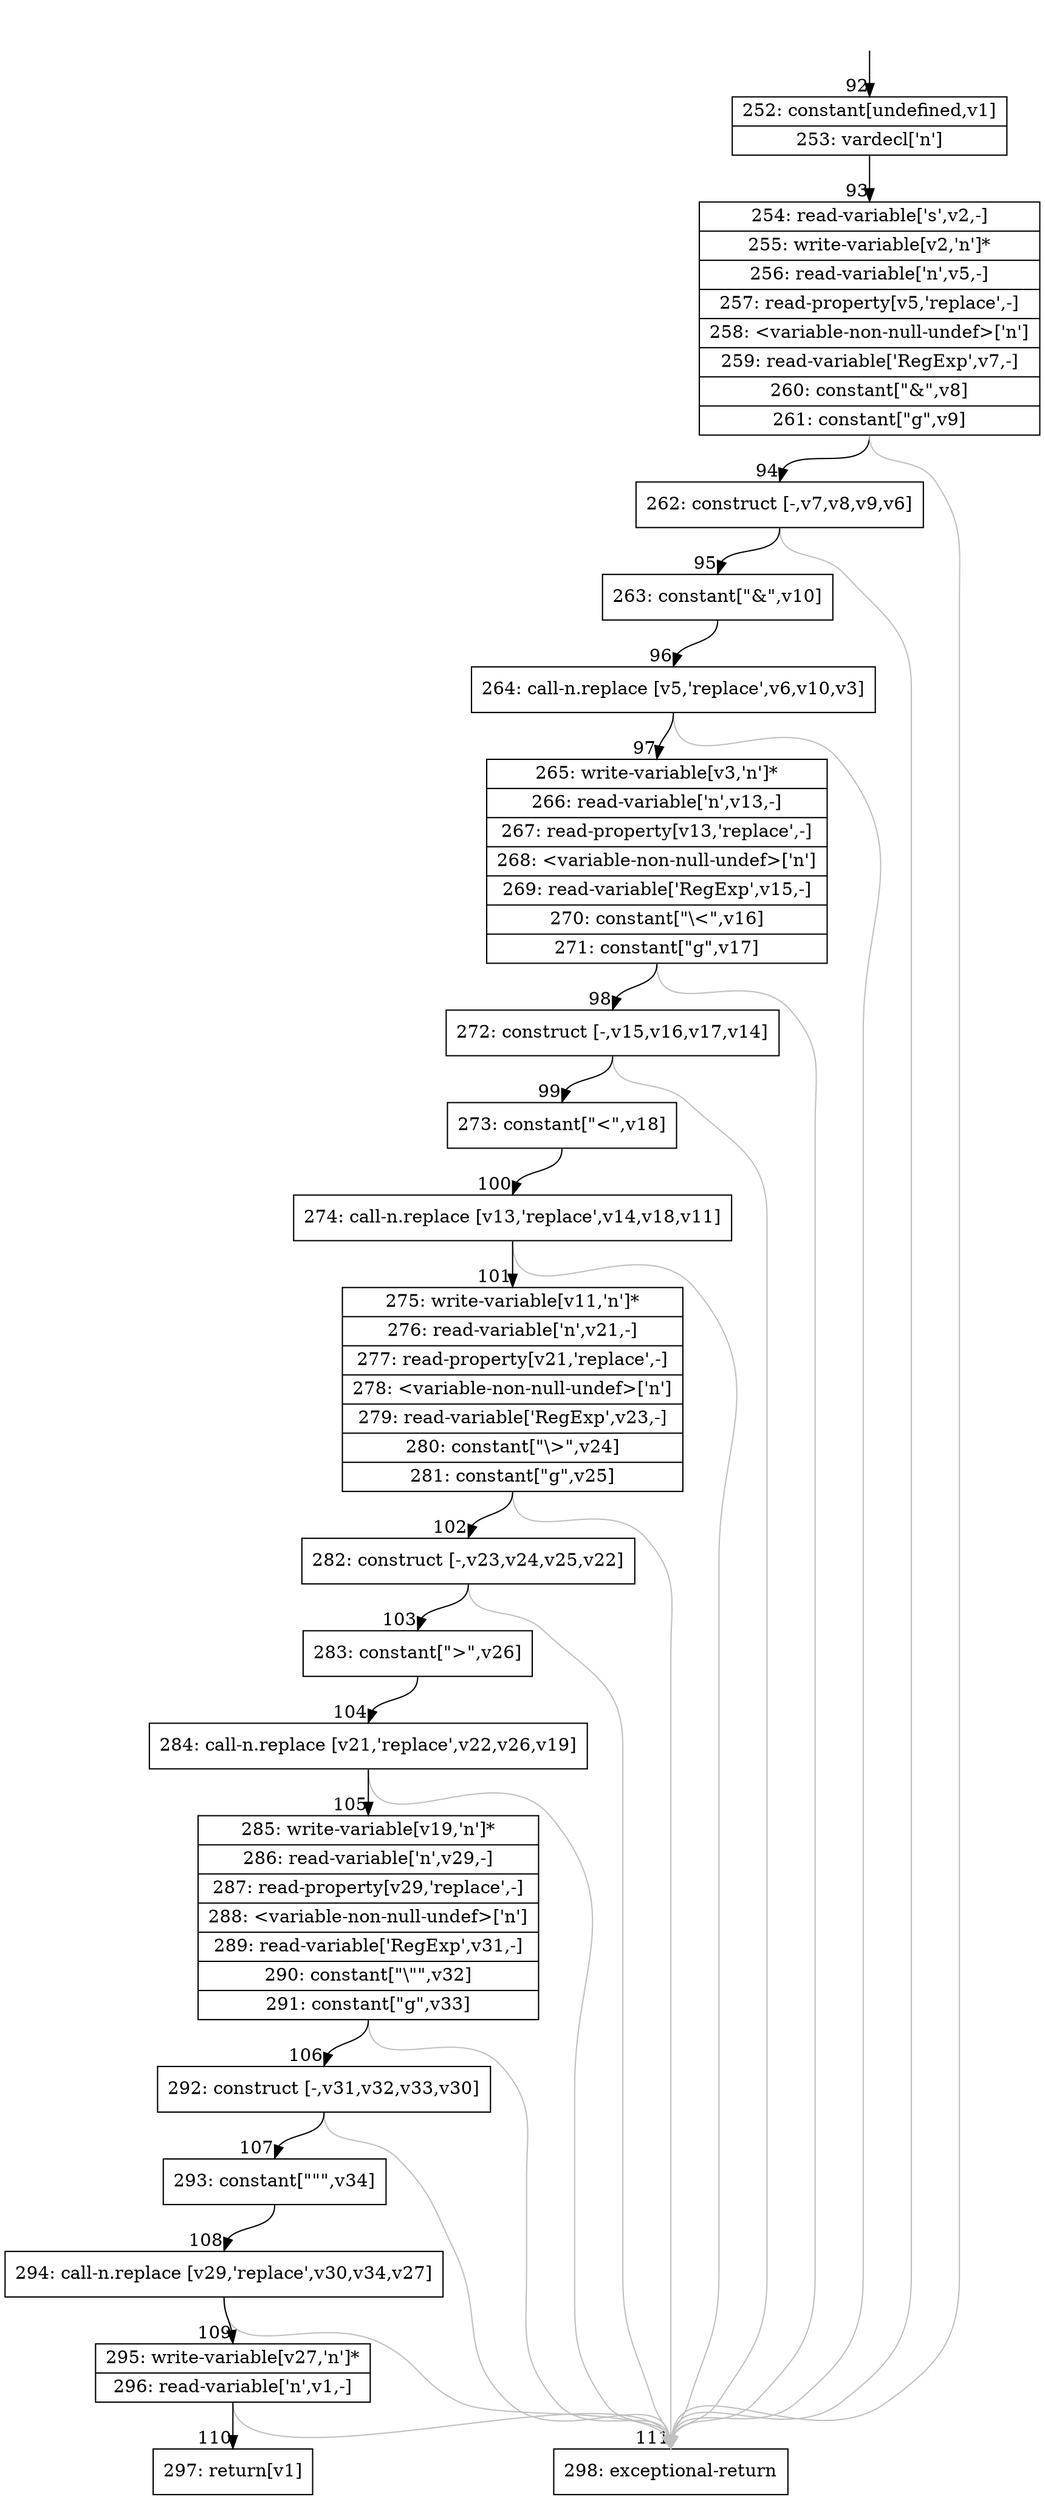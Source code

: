 digraph {
rankdir="TD"
BB_entry14[shape=none,label=""];
BB_entry14 -> BB92 [tailport=s, headport=n, headlabel="    92"]
BB92 [shape=record label="{252: constant[undefined,v1]|253: vardecl['n']}" ] 
BB92 -> BB93 [tailport=s, headport=n, headlabel="      93"]
BB93 [shape=record label="{254: read-variable['s',v2,-]|255: write-variable[v2,'n']*|256: read-variable['n',v5,-]|257: read-property[v5,'replace',-]|258: \<variable-non-null-undef\>['n']|259: read-variable['RegExp',v7,-]|260: constant[\"&\",v8]|261: constant[\"g\",v9]}" ] 
BB93 -> BB94 [tailport=s, headport=n, headlabel="      94"]
BB93 -> BB111 [tailport=s, headport=n, color=gray, headlabel="      111"]
BB94 [shape=record label="{262: construct [-,v7,v8,v9,v6]}" ] 
BB94 -> BB95 [tailport=s, headport=n, headlabel="      95"]
BB94 -> BB111 [tailport=s, headport=n, color=gray]
BB95 [shape=record label="{263: constant[\"&amp;\",v10]}" ] 
BB95 -> BB96 [tailport=s, headport=n, headlabel="      96"]
BB96 [shape=record label="{264: call-n.replace [v5,'replace',v6,v10,v3]}" ] 
BB96 -> BB97 [tailport=s, headport=n, headlabel="      97"]
BB96 -> BB111 [tailport=s, headport=n, color=gray]
BB97 [shape=record label="{265: write-variable[v3,'n']*|266: read-variable['n',v13,-]|267: read-property[v13,'replace',-]|268: \<variable-non-null-undef\>['n']|269: read-variable['RegExp',v15,-]|270: constant[\"\\\<\",v16]|271: constant[\"g\",v17]}" ] 
BB97 -> BB98 [tailport=s, headport=n, headlabel="      98"]
BB97 -> BB111 [tailport=s, headport=n, color=gray]
BB98 [shape=record label="{272: construct [-,v15,v16,v17,v14]}" ] 
BB98 -> BB99 [tailport=s, headport=n, headlabel="      99"]
BB98 -> BB111 [tailport=s, headport=n, color=gray]
BB99 [shape=record label="{273: constant[\"&lt;\",v18]}" ] 
BB99 -> BB100 [tailport=s, headport=n, headlabel="      100"]
BB100 [shape=record label="{274: call-n.replace [v13,'replace',v14,v18,v11]}" ] 
BB100 -> BB101 [tailport=s, headport=n, headlabel="      101"]
BB100 -> BB111 [tailport=s, headport=n, color=gray]
BB101 [shape=record label="{275: write-variable[v11,'n']*|276: read-variable['n',v21,-]|277: read-property[v21,'replace',-]|278: \<variable-non-null-undef\>['n']|279: read-variable['RegExp',v23,-]|280: constant[\"\\\>\",v24]|281: constant[\"g\",v25]}" ] 
BB101 -> BB102 [tailport=s, headport=n, headlabel="      102"]
BB101 -> BB111 [tailport=s, headport=n, color=gray]
BB102 [shape=record label="{282: construct [-,v23,v24,v25,v22]}" ] 
BB102 -> BB103 [tailport=s, headport=n, headlabel="      103"]
BB102 -> BB111 [tailport=s, headport=n, color=gray]
BB103 [shape=record label="{283: constant[\"&gt;\",v26]}" ] 
BB103 -> BB104 [tailport=s, headport=n, headlabel="      104"]
BB104 [shape=record label="{284: call-n.replace [v21,'replace',v22,v26,v19]}" ] 
BB104 -> BB105 [tailport=s, headport=n, headlabel="      105"]
BB104 -> BB111 [tailport=s, headport=n, color=gray]
BB105 [shape=record label="{285: write-variable[v19,'n']*|286: read-variable['n',v29,-]|287: read-property[v29,'replace',-]|288: \<variable-non-null-undef\>['n']|289: read-variable['RegExp',v31,-]|290: constant[\"\\\"\",v32]|291: constant[\"g\",v33]}" ] 
BB105 -> BB106 [tailport=s, headport=n, headlabel="      106"]
BB105 -> BB111 [tailport=s, headport=n, color=gray]
BB106 [shape=record label="{292: construct [-,v31,v32,v33,v30]}" ] 
BB106 -> BB107 [tailport=s, headport=n, headlabel="      107"]
BB106 -> BB111 [tailport=s, headport=n, color=gray]
BB107 [shape=record label="{293: constant[\"&quot;\",v34]}" ] 
BB107 -> BB108 [tailport=s, headport=n, headlabel="      108"]
BB108 [shape=record label="{294: call-n.replace [v29,'replace',v30,v34,v27]}" ] 
BB108 -> BB109 [tailport=s, headport=n, headlabel="      109"]
BB108 -> BB111 [tailport=s, headport=n, color=gray]
BB109 [shape=record label="{295: write-variable[v27,'n']*|296: read-variable['n',v1,-]}" ] 
BB109 -> BB110 [tailport=s, headport=n, headlabel="      110"]
BB109 -> BB111 [tailport=s, headport=n, color=gray]
BB110 [shape=record label="{297: return[v1]}" ] 
BB111 [shape=record label="{298: exceptional-return}" ] 
//#$~ 96
}
